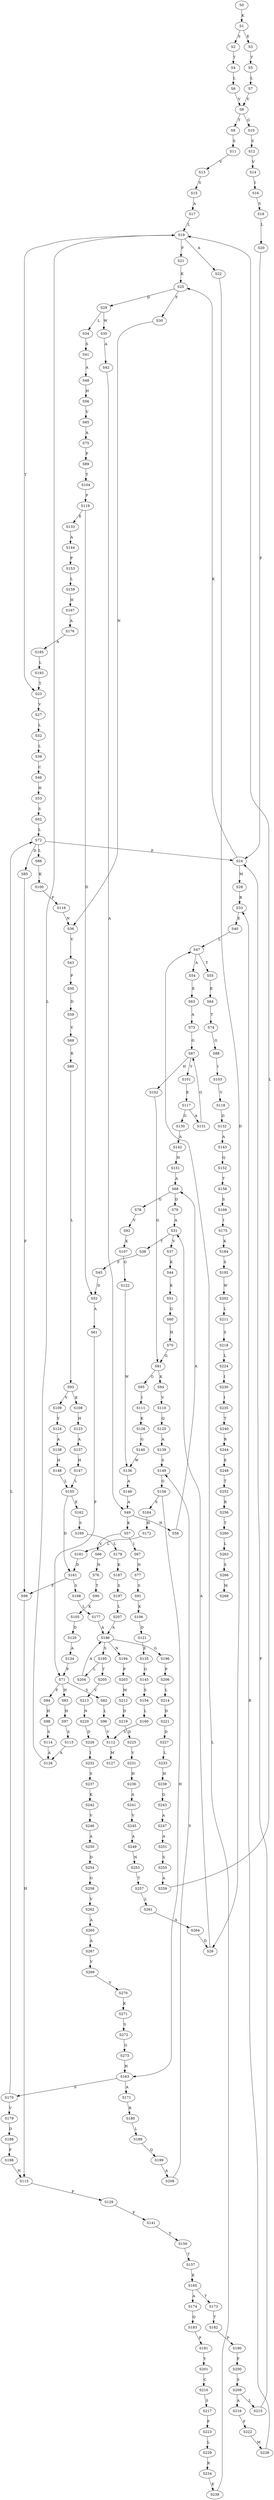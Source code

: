 strict digraph  {
	S0 -> S1 [ label = K ];
	S1 -> S2 [ label = S ];
	S1 -> S3 [ label = E ];
	S2 -> S4 [ label = T ];
	S3 -> S5 [ label = T ];
	S4 -> S6 [ label = L ];
	S5 -> S7 [ label = L ];
	S6 -> S8 [ label = V ];
	S7 -> S8 [ label = V ];
	S8 -> S9 [ label = T ];
	S8 -> S10 [ label = G ];
	S9 -> S11 [ label = S ];
	S10 -> S12 [ label = S ];
	S11 -> S13 [ label = V ];
	S12 -> S14 [ label = V ];
	S13 -> S15 [ label = S ];
	S14 -> S16 [ label = I ];
	S15 -> S17 [ label = A ];
	S16 -> S18 [ label = S ];
	S17 -> S19 [ label = L ];
	S18 -> S20 [ label = L ];
	S19 -> S21 [ label = F ];
	S19 -> S22 [ label = A ];
	S19 -> S23 [ label = T ];
	S20 -> S24 [ label = F ];
	S21 -> S25 [ label = K ];
	S22 -> S26 [ label = D ];
	S23 -> S27 [ label = V ];
	S24 -> S28 [ label = M ];
	S24 -> S25 [ label = K ];
	S25 -> S29 [ label = D ];
	S25 -> S30 [ label = F ];
	S26 -> S31 [ label = A ];
	S27 -> S32 [ label = L ];
	S28 -> S33 [ label = R ];
	S29 -> S34 [ label = L ];
	S29 -> S35 [ label = W ];
	S30 -> S36 [ label = N ];
	S31 -> S37 [ label = V ];
	S31 -> S38 [ label = T ];
	S32 -> S39 [ label = L ];
	S33 -> S40 [ label = E ];
	S34 -> S41 [ label = S ];
	S35 -> S42 [ label = A ];
	S36 -> S43 [ label = V ];
	S37 -> S44 [ label = K ];
	S38 -> S45 [ label = F ];
	S39 -> S46 [ label = C ];
	S40 -> S47 [ label = L ];
	S41 -> S48 [ label = A ];
	S42 -> S49 [ label = A ];
	S43 -> S50 [ label = P ];
	S44 -> S51 [ label = K ];
	S45 -> S52 [ label = D ];
	S46 -> S53 [ label = H ];
	S47 -> S54 [ label = A ];
	S47 -> S55 [ label = T ];
	S48 -> S56 [ label = H ];
	S49 -> S57 [ label = K ];
	S49 -> S58 [ label = H ];
	S50 -> S59 [ label = D ];
	S51 -> S60 [ label = G ];
	S52 -> S61 [ label = A ];
	S53 -> S62 [ label = S ];
	S54 -> S63 [ label = E ];
	S55 -> S64 [ label = E ];
	S56 -> S65 [ label = V ];
	S57 -> S66 [ label = V ];
	S57 -> S67 [ label = I ];
	S58 -> S68 [ label = A ];
	S59 -> S69 [ label = V ];
	S60 -> S70 [ label = H ];
	S61 -> S71 [ label = P ];
	S62 -> S72 [ label = L ];
	S63 -> S73 [ label = A ];
	S64 -> S74 [ label = T ];
	S65 -> S75 [ label = A ];
	S66 -> S76 [ label = N ];
	S67 -> S77 [ label = N ];
	S68 -> S78 [ label = G ];
	S68 -> S79 [ label = D ];
	S69 -> S80 [ label = R ];
	S70 -> S81 [ label = G ];
	S71 -> S82 [ label = S ];
	S71 -> S83 [ label = H ];
	S71 -> S84 [ label = F ];
	S72 -> S85 [ label = D ];
	S72 -> S86 [ label = L ];
	S72 -> S24 [ label = F ];
	S73 -> S87 [ label = G ];
	S74 -> S88 [ label = G ];
	S75 -> S89 [ label = P ];
	S76 -> S90 [ label = T ];
	S77 -> S91 [ label = S ];
	S78 -> S92 [ label = V ];
	S79 -> S31 [ label = A ];
	S80 -> S93 [ label = L ];
	S81 -> S94 [ label = K ];
	S81 -> S95 [ label = G ];
	S82 -> S96 [ label = L ];
	S83 -> S97 [ label = H ];
	S84 -> S98 [ label = H ];
	S85 -> S99 [ label = F ];
	S86 -> S100 [ label = K ];
	S87 -> S101 [ label = Y ];
	S87 -> S102 [ label = H ];
	S88 -> S103 [ label = I ];
	S89 -> S104 [ label = T ];
	S90 -> S105 [ label = K ];
	S91 -> S106 [ label = K ];
	S92 -> S107 [ label = K ];
	S93 -> S108 [ label = K ];
	S93 -> S109 [ label = V ];
	S94 -> S110 [ label = V ];
	S95 -> S111 [ label = I ];
	S96 -> S112 [ label = V ];
	S97 -> S113 [ label = S ];
	S98 -> S114 [ label = S ];
	S99 -> S115 [ label = H ];
	S100 -> S116 [ label = F ];
	S101 -> S117 [ label = E ];
	S102 -> S81 [ label = G ];
	S103 -> S118 [ label = V ];
	S104 -> S119 [ label = F ];
	S105 -> S120 [ label = D ];
	S106 -> S121 [ label = D ];
	S107 -> S122 [ label = G ];
	S108 -> S123 [ label = H ];
	S109 -> S124 [ label = Y ];
	S110 -> S125 [ label = Q ];
	S111 -> S126 [ label = K ];
	S112 -> S127 [ label = M ];
	S113 -> S128 [ label = A ];
	S114 -> S128 [ label = A ];
	S115 -> S129 [ label = P ];
	S116 -> S36 [ label = N ];
	S117 -> S130 [ label = G ];
	S117 -> S131 [ label = A ];
	S118 -> S132 [ label = D ];
	S119 -> S133 [ label = E ];
	S119 -> S52 [ label = D ];
	S120 -> S134 [ label = A ];
	S121 -> S135 [ label = E ];
	S122 -> S136 [ label = W ];
	S123 -> S137 [ label = A ];
	S124 -> S138 [ label = A ];
	S125 -> S139 [ label = A ];
	S126 -> S140 [ label = G ];
	S128 -> S19 [ label = L ];
	S129 -> S141 [ label = F ];
	S130 -> S142 [ label = A ];
	S131 -> S87 [ label = G ];
	S132 -> S143 [ label = A ];
	S133 -> S144 [ label = A ];
	S134 -> S71 [ label = P ];
	S135 -> S145 [ label = G ];
	S136 -> S146 [ label = A ];
	S137 -> S147 [ label = H ];
	S138 -> S148 [ label = H ];
	S139 -> S149 [ label = S ];
	S140 -> S136 [ label = W ];
	S141 -> S150 [ label = Y ];
	S142 -> S151 [ label = H ];
	S143 -> S152 [ label = Q ];
	S144 -> S153 [ label = P ];
	S145 -> S154 [ label = S ];
	S146 -> S49 [ label = A ];
	S147 -> S155 [ label = L ];
	S148 -> S155 [ label = L ];
	S149 -> S156 [ label = G ];
	S150 -> S157 [ label = T ];
	S151 -> S68 [ label = A ];
	S152 -> S158 [ label = T ];
	S153 -> S159 [ label = L ];
	S154 -> S160 [ label = L ];
	S155 -> S161 [ label = D ];
	S155 -> S162 [ label = E ];
	S156 -> S163 [ label = H ];
	S156 -> S164 [ label = S ];
	S157 -> S165 [ label = K ];
	S158 -> S166 [ label = S ];
	S159 -> S167 [ label = H ];
	S160 -> S112 [ label = V ];
	S161 -> S168 [ label = S ];
	S161 -> S99 [ label = F ];
	S162 -> S169 [ label = S ];
	S163 -> S170 [ label = S ];
	S163 -> S171 [ label = A ];
	S164 -> S172 [ label = H ];
	S165 -> S173 [ label = T ];
	S165 -> S174 [ label = A ];
	S166 -> S175 [ label = I ];
	S167 -> S176 [ label = A ];
	S168 -> S177 [ label = L ];
	S169 -> S178 [ label = L ];
	S170 -> S72 [ label = L ];
	S170 -> S179 [ label = V ];
	S171 -> S180 [ label = R ];
	S172 -> S181 [ label = L ];
	S173 -> S182 [ label = T ];
	S174 -> S183 [ label = Q ];
	S175 -> S184 [ label = K ];
	S176 -> S185 [ label = A ];
	S177 -> S186 [ label = A ];
	S178 -> S187 [ label = K ];
	S179 -> S188 [ label = D ];
	S180 -> S189 [ label = L ];
	S181 -> S161 [ label = D ];
	S182 -> S190 [ label = P ];
	S183 -> S191 [ label = P ];
	S184 -> S192 [ label = S ];
	S185 -> S193 [ label = L ];
	S186 -> S194 [ label = N ];
	S186 -> S195 [ label = S ];
	S186 -> S196 [ label = G ];
	S187 -> S197 [ label = S ];
	S188 -> S198 [ label = F ];
	S189 -> S199 [ label = Q ];
	S190 -> S200 [ label = F ];
	S191 -> S201 [ label = Y ];
	S192 -> S202 [ label = W ];
	S193 -> S23 [ label = T ];
	S194 -> S203 [ label = P ];
	S195 -> S204 [ label = L ];
	S195 -> S205 [ label = T ];
	S196 -> S206 [ label = P ];
	S197 -> S207 [ label = L ];
	S198 -> S115 [ label = H ];
	S199 -> S208 [ label = A ];
	S200 -> S209 [ label = S ];
	S201 -> S210 [ label = C ];
	S202 -> S211 [ label = L ];
	S203 -> S212 [ label = M ];
	S204 -> S186 [ label = A ];
	S205 -> S213 [ label = V ];
	S206 -> S214 [ label = L ];
	S207 -> S186 [ label = A ];
	S208 -> S149 [ label = S ];
	S209 -> S215 [ label = L ];
	S209 -> S216 [ label = A ];
	S210 -> S217 [ label = S ];
	S211 -> S218 [ label = S ];
	S212 -> S219 [ label = D ];
	S213 -> S220 [ label = N ];
	S214 -> S221 [ label = D ];
	S215 -> S24 [ label = F ];
	S216 -> S222 [ label = F ];
	S217 -> S223 [ label = F ];
	S218 -> S224 [ label = L ];
	S219 -> S225 [ label = D ];
	S220 -> S226 [ label = D ];
	S221 -> S227 [ label = D ];
	S222 -> S228 [ label = M ];
	S223 -> S229 [ label = L ];
	S224 -> S230 [ label = I ];
	S225 -> S231 [ label = V ];
	S226 -> S232 [ label = I ];
	S227 -> S233 [ label = L ];
	S228 -> S33 [ label = R ];
	S229 -> S234 [ label = R ];
	S230 -> S235 [ label = I ];
	S231 -> S236 [ label = H ];
	S232 -> S237 [ label = S ];
	S233 -> S238 [ label = H ];
	S234 -> S239 [ label = E ];
	S235 -> S240 [ label = T ];
	S236 -> S241 [ label = A ];
	S237 -> S242 [ label = K ];
	S238 -> S243 [ label = G ];
	S239 -> S47 [ label = L ];
	S240 -> S244 [ label = R ];
	S241 -> S245 [ label = V ];
	S242 -> S246 [ label = V ];
	S243 -> S247 [ label = A ];
	S244 -> S248 [ label = E ];
	S245 -> S249 [ label = A ];
	S246 -> S250 [ label = A ];
	S247 -> S251 [ label = A ];
	S248 -> S252 [ label = T ];
	S249 -> S253 [ label = N ];
	S250 -> S254 [ label = D ];
	S251 -> S255 [ label = S ];
	S252 -> S256 [ label = R ];
	S253 -> S257 [ label = T ];
	S254 -> S258 [ label = G ];
	S255 -> S259 [ label = A ];
	S256 -> S260 [ label = T ];
	S257 -> S261 [ label = L ];
	S258 -> S262 [ label = V ];
	S259 -> S19 [ label = L ];
	S260 -> S263 [ label = L ];
	S261 -> S264 [ label = A ];
	S262 -> S265 [ label = A ];
	S263 -> S266 [ label = S ];
	S264 -> S26 [ label = D ];
	S265 -> S267 [ label = A ];
	S266 -> S268 [ label = M ];
	S267 -> S269 [ label = V ];
	S269 -> S270 [ label = V ];
	S270 -> S271 [ label = K ];
	S271 -> S272 [ label = S ];
	S272 -> S273 [ label = G ];
	S273 -> S163 [ label = H ];
}
